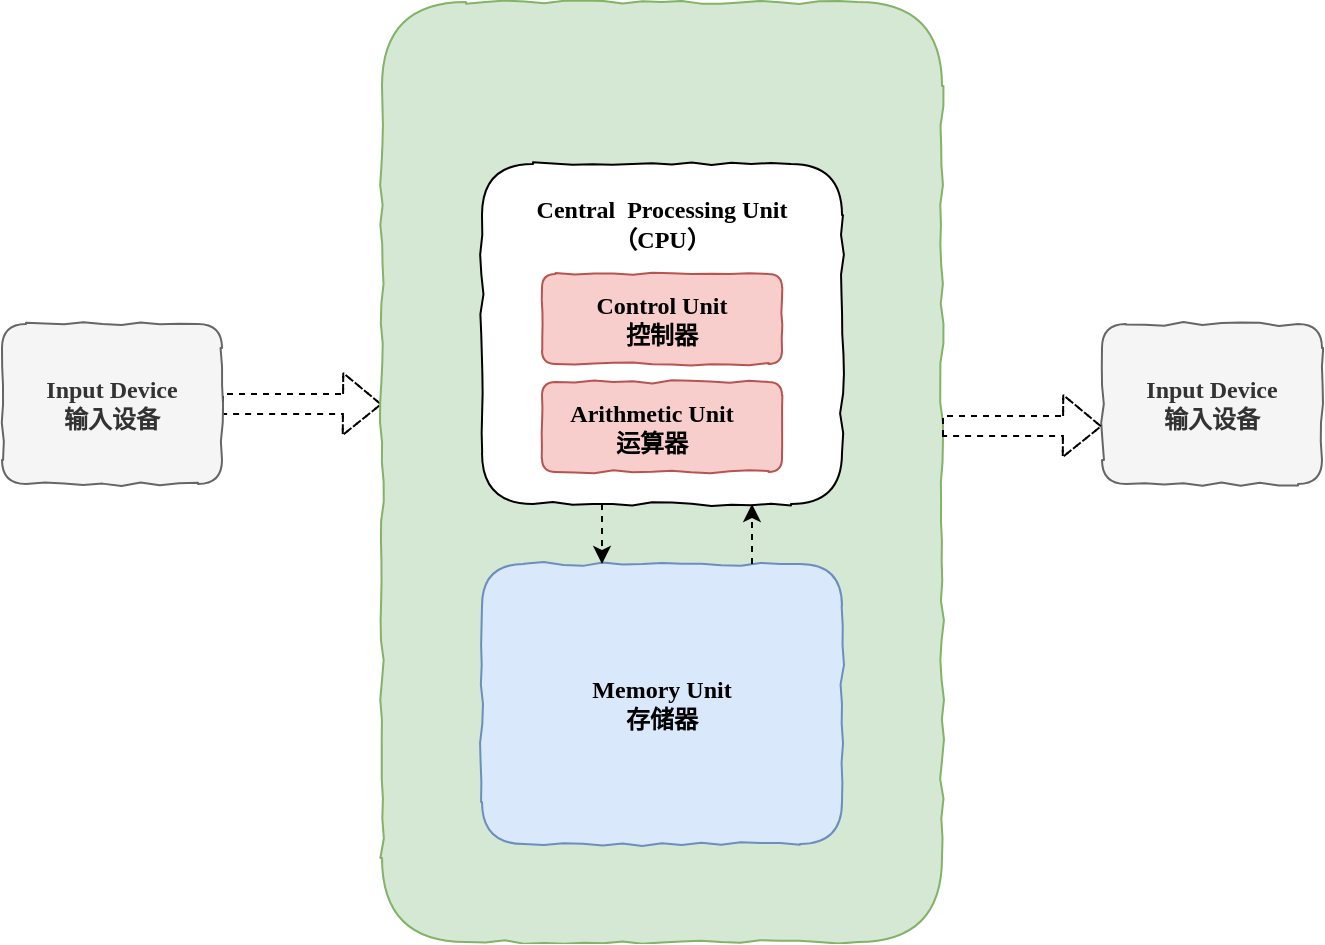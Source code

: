 <mxfile version="13.8.1" type="github">
  <diagram id="07fea595-8f29-1299-0266-81d95cde20df" name="Page-1">
    <mxGraphModel dx="2062" dy="1066" grid="1" gridSize="10" guides="1" tooltips="1" connect="1" arrows="1" fold="1" page="1" pageScale="1" pageWidth="1169" pageHeight="827" background="#ffffff" math="0" shadow="0">
      <root>
        <mxCell id="0" />
        <mxCell id="1" parent="0" />
        <mxCell id="JcvGJlWwAxF1H2qJ8KRs-679" style="edgeStyle=orthogonalEdgeStyle;rounded=0;orthogonalLoop=1;jettySize=auto;html=1;entryX=0;entryY=0.428;entryDx=0;entryDy=0;entryPerimeter=0;dashed=1;shape=flexArrow;" edge="1" parent="1" source="JcvGJlWwAxF1H2qJ8KRs-657" target="JcvGJlWwAxF1H2qJ8KRs-659">
          <mxGeometry relative="1" as="geometry">
            <Array as="points">
              <mxPoint x="260" y="380" />
              <mxPoint x="260" y="380" />
            </Array>
          </mxGeometry>
        </mxCell>
        <mxCell id="JcvGJlWwAxF1H2qJ8KRs-657" value="&lt;b&gt;&lt;font face=&quot;Comic Sans MS&quot;&gt;Input Device&lt;br&gt;输入设备&lt;/font&gt;&lt;/b&gt;" style="rounded=1;whiteSpace=wrap;html=1;comic=1;fillColor=#f5f5f5;strokeColor=#666666;fontColor=#333333;" vertex="1" parent="1">
          <mxGeometry x="90" y="340" width="110" height="80" as="geometry" />
        </mxCell>
        <mxCell id="JcvGJlWwAxF1H2qJ8KRs-658" value="&lt;b&gt;&lt;font face=&quot;Comic Sans MS&quot;&gt;Input Device&lt;br&gt;输入设备&lt;/font&gt;&lt;/b&gt;" style="rounded=1;whiteSpace=wrap;html=1;comic=1;fillColor=#f5f5f5;strokeColor=#666666;fontColor=#333333;" vertex="1" parent="1">
          <mxGeometry x="640" y="340" width="110" height="80" as="geometry" />
        </mxCell>
        <mxCell id="JcvGJlWwAxF1H2qJ8KRs-659" value="" style="rounded=1;whiteSpace=wrap;html=1;comic=1;fillColor=#d5e8d4;strokeColor=#82b366;" vertex="1" parent="1">
          <mxGeometry x="280" y="179" width="280" height="470" as="geometry" />
        </mxCell>
        <mxCell id="JcvGJlWwAxF1H2qJ8KRs-660" value="" style="rounded=1;whiteSpace=wrap;html=1;comic=1;" vertex="1" parent="1">
          <mxGeometry x="330" y="260" width="180" height="170" as="geometry" />
        </mxCell>
        <mxCell id="JcvGJlWwAxF1H2qJ8KRs-661" value="" style="rounded=1;whiteSpace=wrap;html=1;comic=1;fillColor=#f8cecc;strokeColor=#b85450;" vertex="1" parent="1">
          <mxGeometry x="360" y="315" width="120" height="45" as="geometry" />
        </mxCell>
        <mxCell id="JcvGJlWwAxF1H2qJ8KRs-662" value="" style="rounded=1;whiteSpace=wrap;html=1;comic=1;fillColor=#f8cecc;strokeColor=#b85450;" vertex="1" parent="1">
          <mxGeometry x="360" y="369" width="120" height="45" as="geometry" />
        </mxCell>
        <mxCell id="JcvGJlWwAxF1H2qJ8KRs-663" value="" style="rounded=1;whiteSpace=wrap;html=1;comic=1;fillColor=#dae8fc;strokeColor=#6c8ebf;" vertex="1" parent="1">
          <mxGeometry x="330" y="460" width="180" height="140" as="geometry" />
        </mxCell>
        <mxCell id="JcvGJlWwAxF1H2qJ8KRs-664" value="&lt;b&gt;&lt;font face=&quot;Comic Sans MS&quot;&gt;Central&amp;nbsp; Processing Unit&lt;br&gt;（CPU）&lt;/font&gt;&lt;/b&gt;" style="text;html=1;strokeColor=none;fillColor=none;align=center;verticalAlign=middle;whiteSpace=wrap;rounded=0;comic=1;" vertex="1" parent="1">
          <mxGeometry x="320" y="280" width="200" height="20" as="geometry" />
        </mxCell>
        <mxCell id="JcvGJlWwAxF1H2qJ8KRs-665" value="&lt;b&gt;&lt;font face=&quot;Comic Sans MS&quot;&gt;Control Unit&lt;br&gt;控制器&lt;br&gt;&lt;/font&gt;&lt;/b&gt;" style="text;html=1;strokeColor=none;fillColor=none;align=center;verticalAlign=middle;whiteSpace=wrap;rounded=0;comic=1;" vertex="1" parent="1">
          <mxGeometry x="365" y="327.5" width="110" height="20" as="geometry" />
        </mxCell>
        <mxCell id="JcvGJlWwAxF1H2qJ8KRs-666" value="&lt;b&gt;&lt;font face=&quot;Comic Sans MS&quot;&gt;Arithmetic Unit&lt;br&gt;运算器&lt;br&gt;&lt;/font&gt;&lt;/b&gt;" style="text;html=1;strokeColor=none;fillColor=none;align=center;verticalAlign=middle;whiteSpace=wrap;rounded=0;comic=1;" vertex="1" parent="1">
          <mxGeometry x="360" y="381.5" width="110" height="20" as="geometry" />
        </mxCell>
        <mxCell id="JcvGJlWwAxF1H2qJ8KRs-667" value="&lt;b&gt;&lt;font face=&quot;Comic Sans MS&quot;&gt;Memory Unit&lt;br&gt;存储器&lt;br&gt;&lt;/font&gt;&lt;/b&gt;" style="text;html=1;strokeColor=none;fillColor=none;align=center;verticalAlign=middle;whiteSpace=wrap;rounded=0;comic=1;" vertex="1" parent="1">
          <mxGeometry x="365" y="520" width="110" height="20" as="geometry" />
        </mxCell>
        <mxCell id="JcvGJlWwAxF1H2qJ8KRs-674" value="" style="endArrow=classic;html=1;dashed=1;" edge="1" parent="1">
          <mxGeometry width="50" height="50" relative="1" as="geometry">
            <mxPoint x="390" y="430" as="sourcePoint" />
            <mxPoint x="390" y="460" as="targetPoint" />
          </mxGeometry>
        </mxCell>
        <mxCell id="JcvGJlWwAxF1H2qJ8KRs-676" value="" style="endArrow=classic;html=1;dashed=1;exitX=0.75;exitY=0;exitDx=0;exitDy=0;entryX=0.75;entryY=1;entryDx=0;entryDy=0;" edge="1" parent="1" source="JcvGJlWwAxF1H2qJ8KRs-663" target="JcvGJlWwAxF1H2qJ8KRs-660">
          <mxGeometry width="50" height="50" relative="1" as="geometry">
            <mxPoint x="400" y="440" as="sourcePoint" />
            <mxPoint x="400" y="470" as="targetPoint" />
          </mxGeometry>
        </mxCell>
        <mxCell id="JcvGJlWwAxF1H2qJ8KRs-680" style="edgeStyle=orthogonalEdgeStyle;rounded=0;orthogonalLoop=1;jettySize=auto;html=1;entryX=0;entryY=0.428;entryDx=0;entryDy=0;entryPerimeter=0;dashed=1;shape=flexArrow;" edge="1" parent="1">
          <mxGeometry relative="1" as="geometry">
            <mxPoint x="560" y="391" as="sourcePoint" />
            <mxPoint x="640" y="391.16" as="targetPoint" />
            <Array as="points">
              <mxPoint x="620" y="391" />
              <mxPoint x="620" y="391" />
            </Array>
          </mxGeometry>
        </mxCell>
      </root>
    </mxGraphModel>
  </diagram>
</mxfile>
